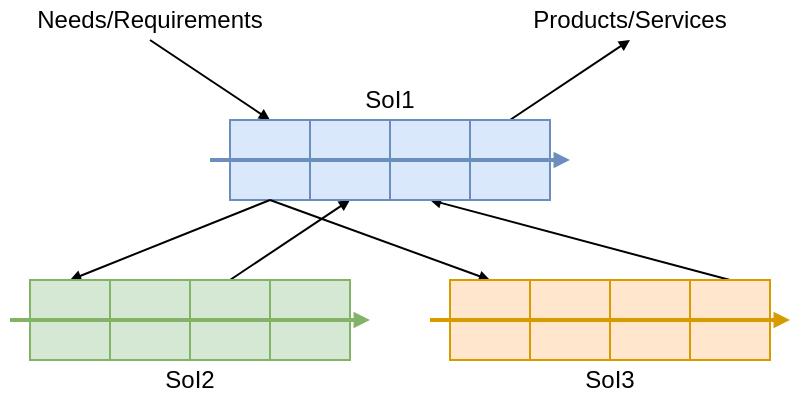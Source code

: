 <mxfile>
    <diagram id="T9uuaTeBy4bPSP1g8a4x" name="Page-1">
        <mxGraphModel dx="587" dy="509" grid="1" gridSize="10" guides="1" tooltips="1" connect="1" arrows="1" fold="1" page="1" pageScale="1" pageWidth="827" pageHeight="1169" background="#FFFFFF" math="0" shadow="0">
            <root>
                <mxCell id="0"/>
                <mxCell id="1" parent="0"/>
                <mxCell id="238" value="" style="endArrow=block;html=1;rounded=0;endFill=1;startSize=3;endSize=3;entryX=0.5;entryY=0;entryDx=0;entryDy=0;exitX=0.5;exitY=1;exitDx=0;exitDy=0;" parent="1" target="246" edge="1">
                    <mxGeometry width="50" height="50" relative="1" as="geometry">
                        <mxPoint x="320" y="160" as="sourcePoint"/>
                        <mxPoint x="430" y="240" as="targetPoint"/>
                    </mxGeometry>
                </mxCell>
                <mxCell id="240" value="Needs/Requirements" style="rounded=0;whiteSpace=wrap;html=1;fillColor=none;strokeColor=none;" parent="1" vertex="1">
                    <mxGeometry x="260" y="140" width="120" height="20" as="geometry"/>
                </mxCell>
                <mxCell id="241" value="Products/Services" style="rounded=0;whiteSpace=wrap;html=1;fillColor=none;strokeColor=none;" parent="1" vertex="1">
                    <mxGeometry x="500" y="140" width="120" height="20" as="geometry"/>
                </mxCell>
                <mxCell id="242" value="" style="endArrow=block;html=1;rounded=0;endFill=1;startSize=3;endSize=3;exitX=0.5;exitY=0;exitDx=0;exitDy=0;entryX=0.5;entryY=1;entryDx=0;entryDy=0;" parent="1" source="249" target="241" edge="1">
                    <mxGeometry width="50" height="50" relative="1" as="geometry">
                        <mxPoint x="570" y="240" as="sourcePoint"/>
                        <mxPoint x="540" y="160" as="targetPoint"/>
                    </mxGeometry>
                </mxCell>
                <mxCell id="246" value="" style="rounded=0;whiteSpace=wrap;html=1;fillColor=#dae8fc;strokeColor=#6c8ebf;" parent="1" vertex="1">
                    <mxGeometry x="360" y="200" width="40" height="40" as="geometry"/>
                </mxCell>
                <mxCell id="263" style="edgeStyle=none;rounded=0;html=1;exitX=0.5;exitY=1;exitDx=0;exitDy=0;entryX=0.5;entryY=0;entryDx=0;entryDy=0;startArrow=block;startFill=1;endArrow=none;endFill=0;startSize=3;endSize=3;" parent="1" source="247" target="253" edge="1">
                    <mxGeometry relative="1" as="geometry"/>
                </mxCell>
                <mxCell id="247" value="" style="rounded=0;whiteSpace=wrap;html=1;fillColor=#dae8fc;strokeColor=#6c8ebf;" parent="1" vertex="1">
                    <mxGeometry x="400" y="200" width="40" height="40" as="geometry"/>
                </mxCell>
                <mxCell id="267" style="edgeStyle=none;rounded=0;html=1;exitX=0.5;exitY=1;exitDx=0;exitDy=0;entryX=0.5;entryY=0;entryDx=0;entryDy=0;startArrow=block;startFill=1;endArrow=none;endFill=0;startSize=3;endSize=3;" parent="1" source="248" target="259" edge="1">
                    <mxGeometry relative="1" as="geometry"/>
                </mxCell>
                <mxCell id="248" value="" style="rounded=0;whiteSpace=wrap;html=1;fillColor=#dae8fc;strokeColor=#6c8ebf;" parent="1" vertex="1">
                    <mxGeometry x="440" y="200" width="40" height="40" as="geometry"/>
                </mxCell>
                <mxCell id="249" value="" style="rounded=0;whiteSpace=wrap;html=1;fillColor=#dae8fc;strokeColor=#6c8ebf;" parent="1" vertex="1">
                    <mxGeometry x="480" y="200" width="40" height="40" as="geometry"/>
                </mxCell>
                <mxCell id="261" style="edgeStyle=none;rounded=0;html=1;exitX=0.5;exitY=0;exitDx=0;exitDy=0;entryX=0.5;entryY=1;entryDx=0;entryDy=0;startArrow=block;startFill=1;endArrow=none;endFill=0;startSize=3;endSize=3;" parent="1" source="251" target="246" edge="1">
                    <mxGeometry relative="1" as="geometry"/>
                </mxCell>
                <mxCell id="265" style="edgeStyle=none;rounded=0;html=1;exitX=0.5;exitY=0;exitDx=0;exitDy=0;entryX=0.5;entryY=1;entryDx=0;entryDy=0;startArrow=block;startFill=1;endArrow=none;endFill=0;startSize=3;endSize=3;" parent="1" source="256" target="246" edge="1">
                    <mxGeometry relative="1" as="geometry"/>
                </mxCell>
                <mxCell id="268" value="" style="group" parent="1" vertex="1" connectable="0">
                    <mxGeometry x="260" y="280" width="160" height="40" as="geometry"/>
                </mxCell>
                <mxCell id="251" value="" style="rounded=0;whiteSpace=wrap;html=1;fillColor=#d5e8d4;strokeColor=#82b366;" parent="268" vertex="1">
                    <mxGeometry width="40" height="40" as="geometry"/>
                </mxCell>
                <mxCell id="252" value="" style="rounded=0;whiteSpace=wrap;html=1;fillColor=#d5e8d4;strokeColor=#82b366;" parent="268" vertex="1">
                    <mxGeometry x="40" width="40" height="40" as="geometry"/>
                </mxCell>
                <mxCell id="253" value="" style="rounded=0;whiteSpace=wrap;html=1;fillColor=#d5e8d4;strokeColor=#82b366;" parent="268" vertex="1">
                    <mxGeometry x="80" width="40" height="40" as="geometry"/>
                </mxCell>
                <mxCell id="254" value="" style="rounded=0;whiteSpace=wrap;html=1;fillColor=#d5e8d4;strokeColor=#82b366;" parent="268" vertex="1">
                    <mxGeometry x="120" width="40" height="40" as="geometry"/>
                </mxCell>
                <mxCell id="275" style="edgeStyle=none;html=1;endArrow=block;endFill=1;startSize=3;endSize=3;fillColor=#d5e8d4;strokeColor=#82b366;strokeWidth=2;" edge="1" parent="268">
                    <mxGeometry relative="1" as="geometry">
                        <mxPoint x="-10" y="20" as="sourcePoint"/>
                        <mxPoint x="170" y="20" as="targetPoint"/>
                    </mxGeometry>
                </mxCell>
                <mxCell id="269" value="" style="group" parent="1" vertex="1" connectable="0">
                    <mxGeometry x="470" y="280" width="160" height="40" as="geometry"/>
                </mxCell>
                <mxCell id="256" value="" style="rounded=0;whiteSpace=wrap;html=1;fillColor=#ffe6cc;strokeColor=#d79b00;" parent="269" vertex="1">
                    <mxGeometry width="40" height="40" as="geometry"/>
                </mxCell>
                <mxCell id="257" value="" style="rounded=0;whiteSpace=wrap;html=1;fillColor=#ffe6cc;strokeColor=#d79b00;" parent="269" vertex="1">
                    <mxGeometry x="40" width="40" height="40" as="geometry"/>
                </mxCell>
                <mxCell id="258" value="" style="rounded=0;whiteSpace=wrap;html=1;fillColor=#ffe6cc;strokeColor=#d79b00;" parent="269" vertex="1">
                    <mxGeometry x="80" width="40" height="40" as="geometry"/>
                </mxCell>
                <mxCell id="259" value="" style="rounded=0;whiteSpace=wrap;html=1;fillColor=#ffe6cc;strokeColor=#d79b00;" parent="269" vertex="1">
                    <mxGeometry x="120" width="40" height="40" as="geometry"/>
                </mxCell>
                <mxCell id="276" style="edgeStyle=none;html=1;endArrow=block;endFill=1;startSize=3;endSize=3;fillColor=#ffe6cc;strokeColor=#d79b00;strokeWidth=2;" edge="1" parent="269">
                    <mxGeometry relative="1" as="geometry">
                        <mxPoint x="-10" y="20" as="sourcePoint"/>
                        <mxPoint x="170" y="20" as="targetPoint"/>
                    </mxGeometry>
                </mxCell>
                <mxCell id="270" value="SoI1" style="rounded=0;whiteSpace=wrap;html=1;fillColor=none;strokeColor=none;" parent="1" vertex="1">
                    <mxGeometry x="420" y="180" width="40" height="20" as="geometry"/>
                </mxCell>
                <mxCell id="271" value="SoI2" style="rounded=0;whiteSpace=wrap;html=1;fillColor=none;strokeColor=none;" parent="1" vertex="1">
                    <mxGeometry x="320" y="320" width="40" height="20" as="geometry"/>
                </mxCell>
                <mxCell id="272" value="SoI3" style="rounded=0;whiteSpace=wrap;html=1;fillColor=none;strokeColor=none;" parent="1" vertex="1">
                    <mxGeometry x="530" y="320" width="40" height="20" as="geometry"/>
                </mxCell>
                <mxCell id="274" style="edgeStyle=none;html=1;endArrow=block;endFill=1;startSize=3;endSize=3;fillColor=#dae8fc;strokeColor=#6c8ebf;strokeWidth=2;" edge="1" parent="1">
                    <mxGeometry relative="1" as="geometry">
                        <mxPoint x="350" y="220" as="sourcePoint"/>
                        <mxPoint x="530" y="220" as="targetPoint"/>
                    </mxGeometry>
                </mxCell>
            </root>
        </mxGraphModel>
    </diagram>
</mxfile>